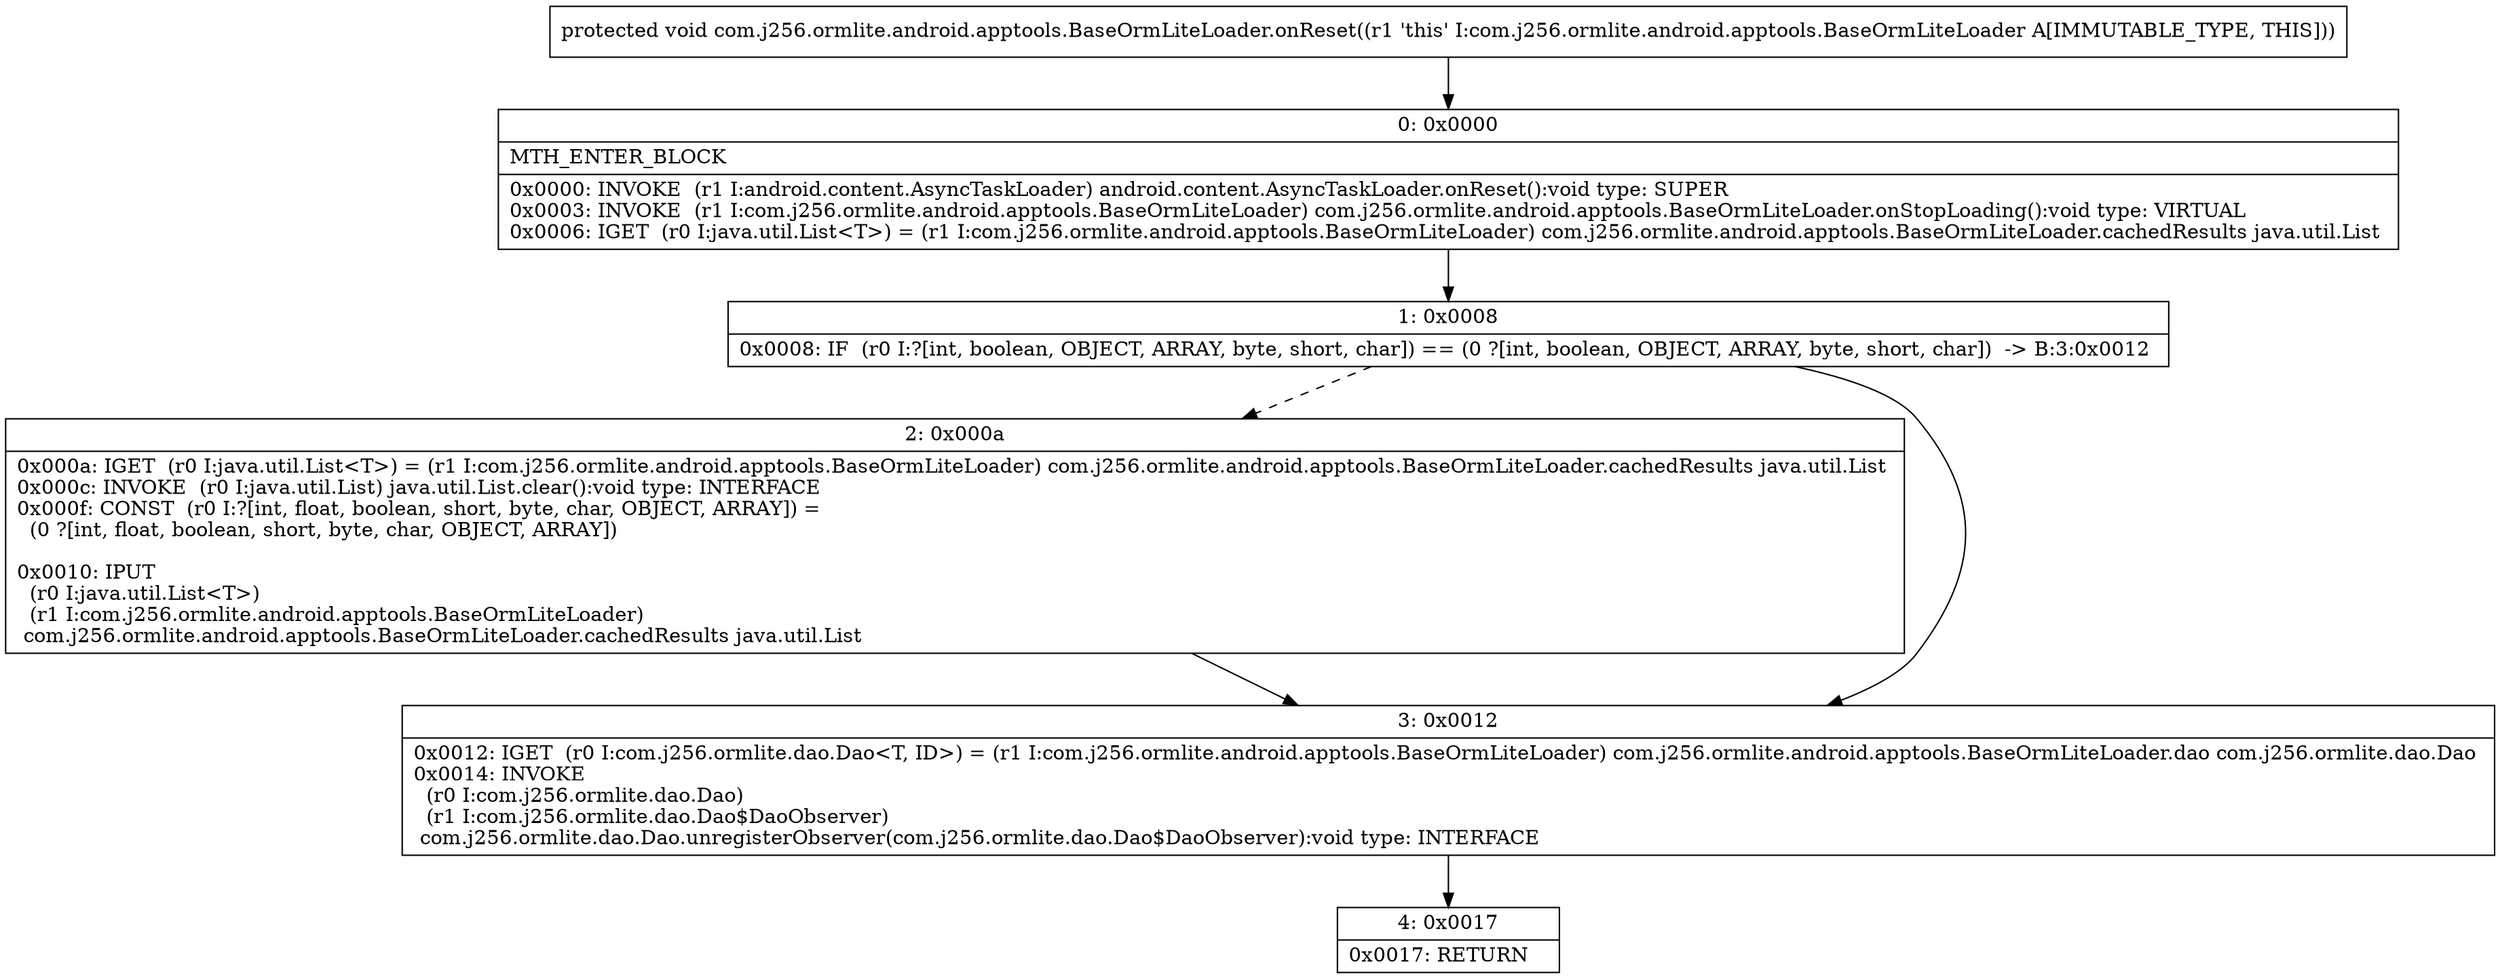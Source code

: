 digraph "CFG forcom.j256.ormlite.android.apptools.BaseOrmLiteLoader.onReset()V" {
Node_0 [shape=record,label="{0\:\ 0x0000|MTH_ENTER_BLOCK\l|0x0000: INVOKE  (r1 I:android.content.AsyncTaskLoader) android.content.AsyncTaskLoader.onReset():void type: SUPER \l0x0003: INVOKE  (r1 I:com.j256.ormlite.android.apptools.BaseOrmLiteLoader) com.j256.ormlite.android.apptools.BaseOrmLiteLoader.onStopLoading():void type: VIRTUAL \l0x0006: IGET  (r0 I:java.util.List\<T\>) = (r1 I:com.j256.ormlite.android.apptools.BaseOrmLiteLoader) com.j256.ormlite.android.apptools.BaseOrmLiteLoader.cachedResults java.util.List \l}"];
Node_1 [shape=record,label="{1\:\ 0x0008|0x0008: IF  (r0 I:?[int, boolean, OBJECT, ARRAY, byte, short, char]) == (0 ?[int, boolean, OBJECT, ARRAY, byte, short, char])  \-\> B:3:0x0012 \l}"];
Node_2 [shape=record,label="{2\:\ 0x000a|0x000a: IGET  (r0 I:java.util.List\<T\>) = (r1 I:com.j256.ormlite.android.apptools.BaseOrmLiteLoader) com.j256.ormlite.android.apptools.BaseOrmLiteLoader.cachedResults java.util.List \l0x000c: INVOKE  (r0 I:java.util.List) java.util.List.clear():void type: INTERFACE \l0x000f: CONST  (r0 I:?[int, float, boolean, short, byte, char, OBJECT, ARRAY]) = \l  (0 ?[int, float, boolean, short, byte, char, OBJECT, ARRAY])\l \l0x0010: IPUT  \l  (r0 I:java.util.List\<T\>)\l  (r1 I:com.j256.ormlite.android.apptools.BaseOrmLiteLoader)\l com.j256.ormlite.android.apptools.BaseOrmLiteLoader.cachedResults java.util.List \l}"];
Node_3 [shape=record,label="{3\:\ 0x0012|0x0012: IGET  (r0 I:com.j256.ormlite.dao.Dao\<T, ID\>) = (r1 I:com.j256.ormlite.android.apptools.BaseOrmLiteLoader) com.j256.ormlite.android.apptools.BaseOrmLiteLoader.dao com.j256.ormlite.dao.Dao \l0x0014: INVOKE  \l  (r0 I:com.j256.ormlite.dao.Dao)\l  (r1 I:com.j256.ormlite.dao.Dao$DaoObserver)\l com.j256.ormlite.dao.Dao.unregisterObserver(com.j256.ormlite.dao.Dao$DaoObserver):void type: INTERFACE \l}"];
Node_4 [shape=record,label="{4\:\ 0x0017|0x0017: RETURN   \l}"];
MethodNode[shape=record,label="{protected void com.j256.ormlite.android.apptools.BaseOrmLiteLoader.onReset((r1 'this' I:com.j256.ormlite.android.apptools.BaseOrmLiteLoader A[IMMUTABLE_TYPE, THIS])) }"];
MethodNode -> Node_0;
Node_0 -> Node_1;
Node_1 -> Node_2[style=dashed];
Node_1 -> Node_3;
Node_2 -> Node_3;
Node_3 -> Node_4;
}


